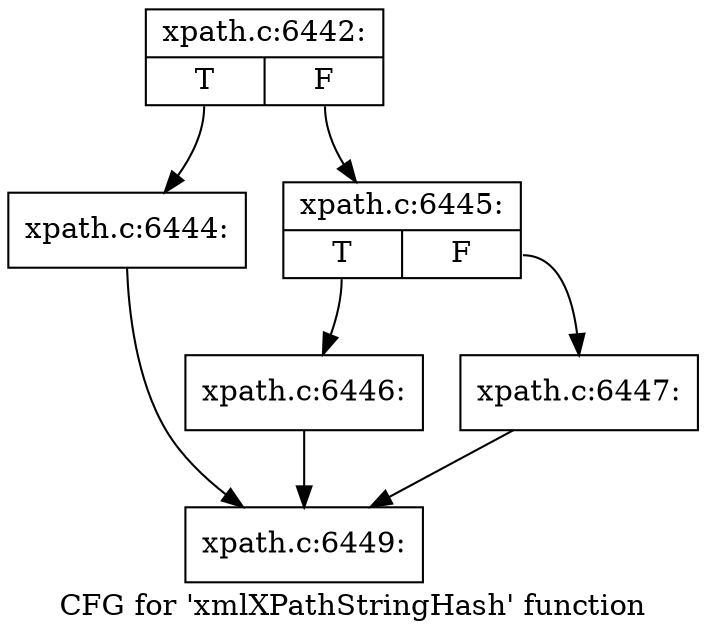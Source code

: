 digraph "CFG for 'xmlXPathStringHash' function" {
	label="CFG for 'xmlXPathStringHash' function";

	Node0x4dcee80 [shape=record,label="{xpath.c:6442:|{<s0>T|<s1>F}}"];
	Node0x4dcee80:s0 -> Node0x4dcf110;
	Node0x4dcee80:s1 -> Node0x4dcf160;
	Node0x4dcf110 [shape=record,label="{xpath.c:6444:}"];
	Node0x4dcf110 -> Node0x4dcf410;
	Node0x4dcf160 [shape=record,label="{xpath.c:6445:|{<s0>T|<s1>F}}"];
	Node0x4dcf160:s0 -> Node0x46bbc50;
	Node0x4dcf160:s1 -> Node0x46bbca0;
	Node0x46bbc50 [shape=record,label="{xpath.c:6446:}"];
	Node0x46bbc50 -> Node0x4dcf410;
	Node0x46bbca0 [shape=record,label="{xpath.c:6447:}"];
	Node0x46bbca0 -> Node0x4dcf410;
	Node0x4dcf410 [shape=record,label="{xpath.c:6449:}"];
}
